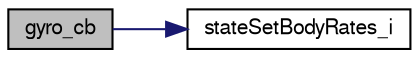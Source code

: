 digraph "gyro_cb"
{
  edge [fontname="FreeSans",fontsize="10",labelfontname="FreeSans",labelfontsize="10"];
  node [fontname="FreeSans",fontsize="10",shape=record];
  rankdir="LR";
  Node1 [label="gyro_cb",height=0.2,width=0.4,color="black", fillcolor="grey75", style="filled", fontcolor="black"];
  Node1 -> Node2 [color="midnightblue",fontsize="10",style="solid",fontname="FreeSans"];
  Node2 [label="stateSetBodyRates_i",height=0.2,width=0.4,color="black", fillcolor="white", style="filled",URL="$group__state__rate.html#gaf71de3d472804c112ddea1bbd3571014",tooltip="Set vehicle body angular rate (int). "];
}
